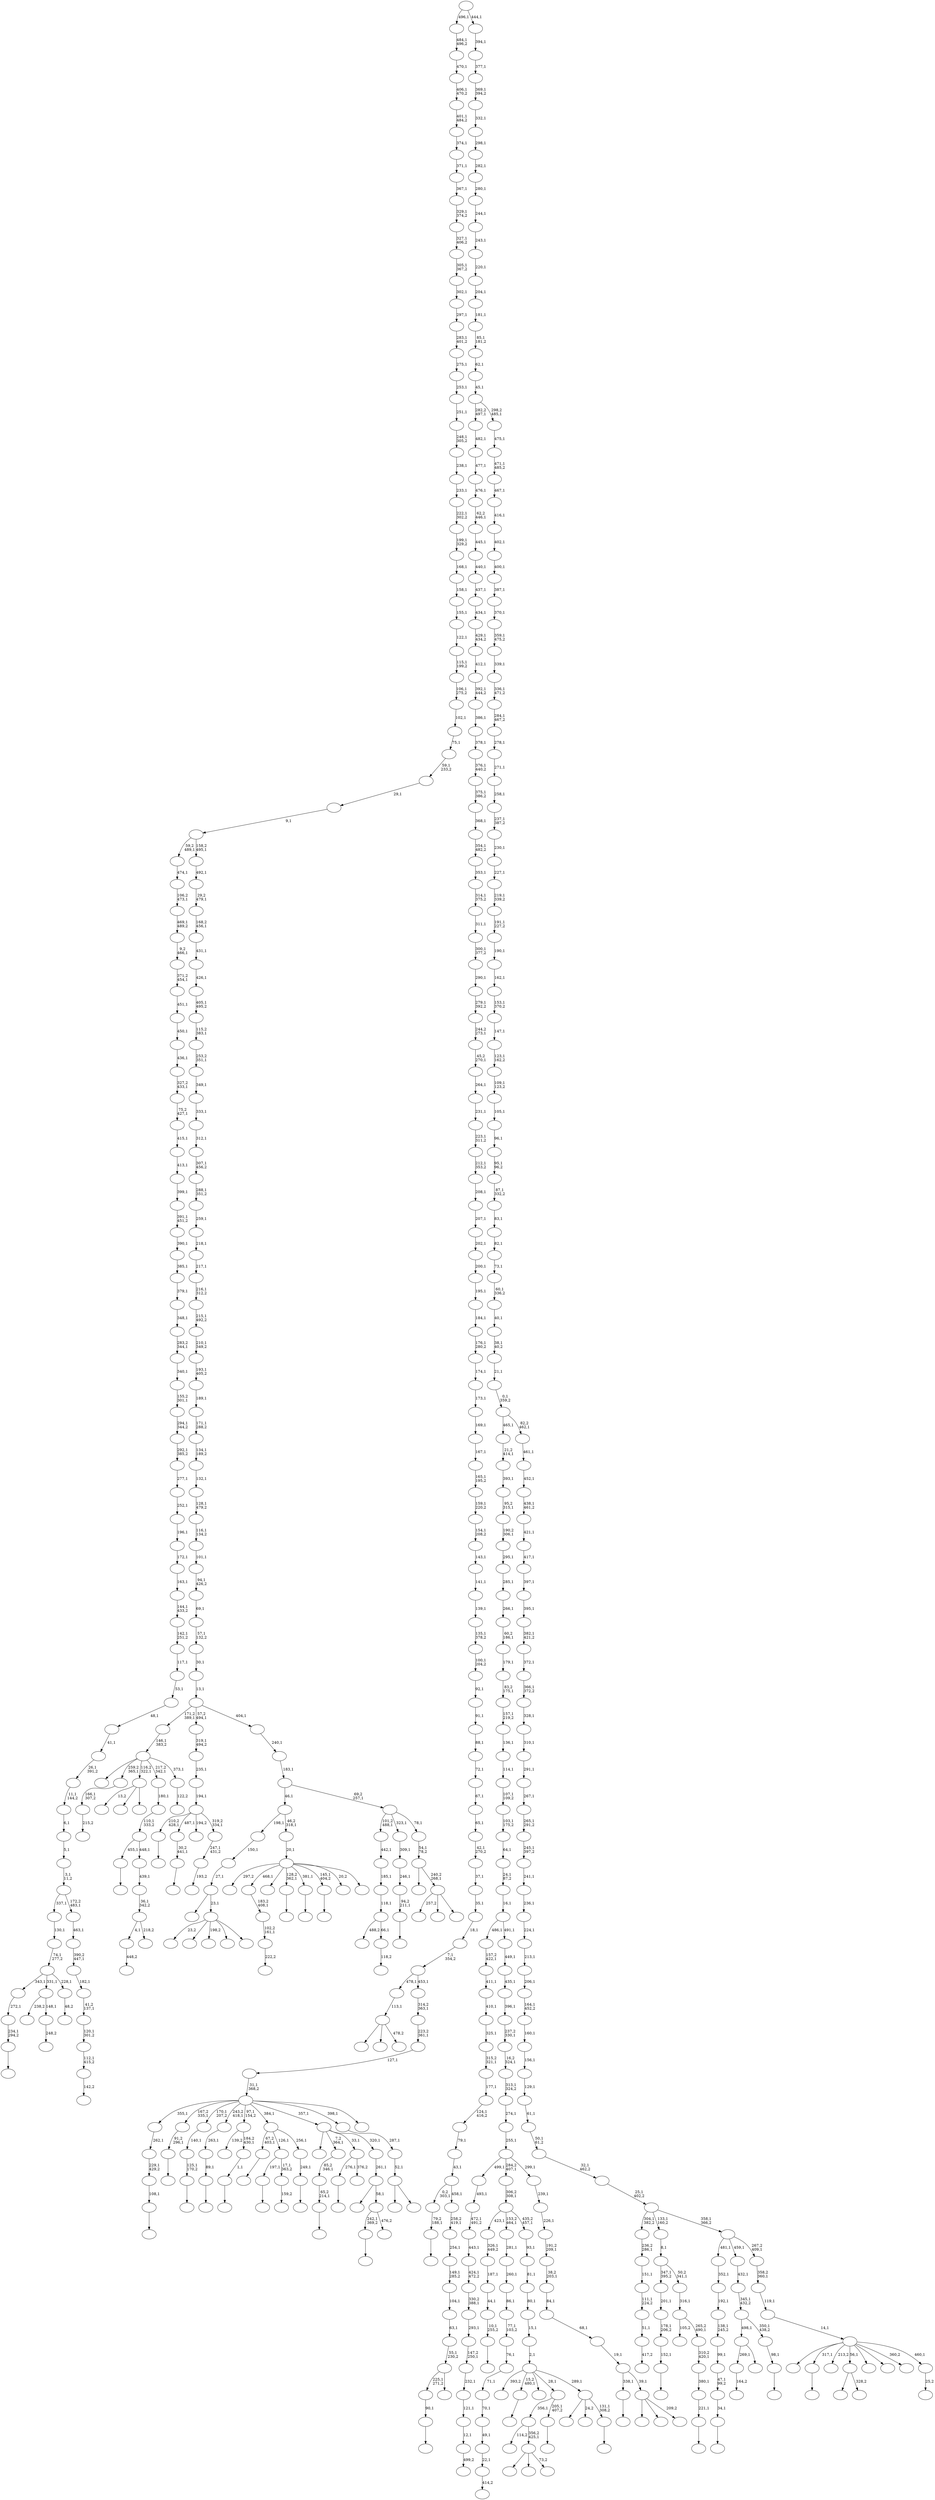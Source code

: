 digraph T {
	600 [label=""]
	599 [label=""]
	598 [label=""]
	597 [label=""]
	596 [label=""]
	595 [label=""]
	594 [label=""]
	593 [label=""]
	592 [label=""]
	591 [label=""]
	590 [label=""]
	589 [label=""]
	588 [label=""]
	587 [label=""]
	586 [label=""]
	585 [label=""]
	584 [label=""]
	583 [label=""]
	582 [label=""]
	581 [label=""]
	580 [label=""]
	579 [label=""]
	578 [label=""]
	577 [label=""]
	576 [label=""]
	575 [label=""]
	574 [label=""]
	573 [label=""]
	572 [label=""]
	571 [label=""]
	570 [label=""]
	569 [label=""]
	568 [label=""]
	567 [label=""]
	566 [label=""]
	565 [label=""]
	564 [label=""]
	563 [label=""]
	562 [label=""]
	561 [label=""]
	560 [label=""]
	559 [label=""]
	558 [label=""]
	557 [label=""]
	556 [label=""]
	555 [label=""]
	554 [label=""]
	553 [label=""]
	552 [label=""]
	551 [label=""]
	550 [label=""]
	549 [label=""]
	548 [label=""]
	547 [label=""]
	546 [label=""]
	545 [label=""]
	544 [label=""]
	543 [label=""]
	542 [label=""]
	541 [label=""]
	540 [label=""]
	539 [label=""]
	538 [label=""]
	537 [label=""]
	536 [label=""]
	535 [label=""]
	534 [label=""]
	533 [label=""]
	532 [label=""]
	531 [label=""]
	530 [label=""]
	529 [label=""]
	528 [label=""]
	527 [label=""]
	526 [label=""]
	525 [label=""]
	524 [label=""]
	523 [label=""]
	522 [label=""]
	521 [label=""]
	520 [label=""]
	519 [label=""]
	518 [label=""]
	517 [label=""]
	516 [label=""]
	515 [label=""]
	514 [label=""]
	513 [label=""]
	512 [label=""]
	511 [label=""]
	510 [label=""]
	509 [label=""]
	508 [label=""]
	507 [label=""]
	506 [label=""]
	505 [label=""]
	504 [label=""]
	503 [label=""]
	502 [label=""]
	501 [label=""]
	500 [label=""]
	499 [label=""]
	498 [label=""]
	497 [label=""]
	496 [label=""]
	495 [label=""]
	494 [label=""]
	493 [label=""]
	492 [label=""]
	491 [label=""]
	490 [label=""]
	489 [label=""]
	488 [label=""]
	487 [label=""]
	486 [label=""]
	485 [label=""]
	484 [label=""]
	483 [label=""]
	482 [label=""]
	481 [label=""]
	480 [label=""]
	479 [label=""]
	478 [label=""]
	477 [label=""]
	476 [label=""]
	475 [label=""]
	474 [label=""]
	473 [label=""]
	472 [label=""]
	471 [label=""]
	470 [label=""]
	469 [label=""]
	468 [label=""]
	467 [label=""]
	466 [label=""]
	465 [label=""]
	464 [label=""]
	463 [label=""]
	462 [label=""]
	461 [label=""]
	460 [label=""]
	459 [label=""]
	458 [label=""]
	457 [label=""]
	456 [label=""]
	455 [label=""]
	454 [label=""]
	453 [label=""]
	452 [label=""]
	451 [label=""]
	450 [label=""]
	449 [label=""]
	448 [label=""]
	447 [label=""]
	446 [label=""]
	445 [label=""]
	444 [label=""]
	443 [label=""]
	442 [label=""]
	441 [label=""]
	440 [label=""]
	439 [label=""]
	438 [label=""]
	437 [label=""]
	436 [label=""]
	435 [label=""]
	434 [label=""]
	433 [label=""]
	432 [label=""]
	431 [label=""]
	430 [label=""]
	429 [label=""]
	428 [label=""]
	427 [label=""]
	426 [label=""]
	425 [label=""]
	424 [label=""]
	423 [label=""]
	422 [label=""]
	421 [label=""]
	420 [label=""]
	419 [label=""]
	418 [label=""]
	417 [label=""]
	416 [label=""]
	415 [label=""]
	414 [label=""]
	413 [label=""]
	412 [label=""]
	411 [label=""]
	410 [label=""]
	409 [label=""]
	408 [label=""]
	407 [label=""]
	406 [label=""]
	405 [label=""]
	404 [label=""]
	403 [label=""]
	402 [label=""]
	401 [label=""]
	400 [label=""]
	399 [label=""]
	398 [label=""]
	397 [label=""]
	396 [label=""]
	395 [label=""]
	394 [label=""]
	393 [label=""]
	392 [label=""]
	391 [label=""]
	390 [label=""]
	389 [label=""]
	388 [label=""]
	387 [label=""]
	386 [label=""]
	385 [label=""]
	384 [label=""]
	383 [label=""]
	382 [label=""]
	381 [label=""]
	380 [label=""]
	379 [label=""]
	378 [label=""]
	377 [label=""]
	376 [label=""]
	375 [label=""]
	374 [label=""]
	373 [label=""]
	372 [label=""]
	371 [label=""]
	370 [label=""]
	369 [label=""]
	368 [label=""]
	367 [label=""]
	366 [label=""]
	365 [label=""]
	364 [label=""]
	363 [label=""]
	362 [label=""]
	361 [label=""]
	360 [label=""]
	359 [label=""]
	358 [label=""]
	357 [label=""]
	356 [label=""]
	355 [label=""]
	354 [label=""]
	353 [label=""]
	352 [label=""]
	351 [label=""]
	350 [label=""]
	349 [label=""]
	348 [label=""]
	347 [label=""]
	346 [label=""]
	345 [label=""]
	344 [label=""]
	343 [label=""]
	342 [label=""]
	341 [label=""]
	340 [label=""]
	339 [label=""]
	338 [label=""]
	337 [label=""]
	336 [label=""]
	335 [label=""]
	334 [label=""]
	333 [label=""]
	332 [label=""]
	331 [label=""]
	330 [label=""]
	329 [label=""]
	328 [label=""]
	327 [label=""]
	326 [label=""]
	325 [label=""]
	324 [label=""]
	323 [label=""]
	322 [label=""]
	321 [label=""]
	320 [label=""]
	319 [label=""]
	318 [label=""]
	317 [label=""]
	316 [label=""]
	315 [label=""]
	314 [label=""]
	313 [label=""]
	312 [label=""]
	311 [label=""]
	310 [label=""]
	309 [label=""]
	308 [label=""]
	307 [label=""]
	306 [label=""]
	305 [label=""]
	304 [label=""]
	303 [label=""]
	302 [label=""]
	301 [label=""]
	300 [label=""]
	299 [label=""]
	298 [label=""]
	297 [label=""]
	296 [label=""]
	295 [label=""]
	294 [label=""]
	293 [label=""]
	292 [label=""]
	291 [label=""]
	290 [label=""]
	289 [label=""]
	288 [label=""]
	287 [label=""]
	286 [label=""]
	285 [label=""]
	284 [label=""]
	283 [label=""]
	282 [label=""]
	281 [label=""]
	280 [label=""]
	279 [label=""]
	278 [label=""]
	277 [label=""]
	276 [label=""]
	275 [label=""]
	274 [label=""]
	273 [label=""]
	272 [label=""]
	271 [label=""]
	270 [label=""]
	269 [label=""]
	268 [label=""]
	267 [label=""]
	266 [label=""]
	265 [label=""]
	264 [label=""]
	263 [label=""]
	262 [label=""]
	261 [label=""]
	260 [label=""]
	259 [label=""]
	258 [label=""]
	257 [label=""]
	256 [label=""]
	255 [label=""]
	254 [label=""]
	253 [label=""]
	252 [label=""]
	251 [label=""]
	250 [label=""]
	249 [label=""]
	248 [label=""]
	247 [label=""]
	246 [label=""]
	245 [label=""]
	244 [label=""]
	243 [label=""]
	242 [label=""]
	241 [label=""]
	240 [label=""]
	239 [label=""]
	238 [label=""]
	237 [label=""]
	236 [label=""]
	235 [label=""]
	234 [label=""]
	233 [label=""]
	232 [label=""]
	231 [label=""]
	230 [label=""]
	229 [label=""]
	228 [label=""]
	227 [label=""]
	226 [label=""]
	225 [label=""]
	224 [label=""]
	223 [label=""]
	222 [label=""]
	221 [label=""]
	220 [label=""]
	219 [label=""]
	218 [label=""]
	217 [label=""]
	216 [label=""]
	215 [label=""]
	214 [label=""]
	213 [label=""]
	212 [label=""]
	211 [label=""]
	210 [label=""]
	209 [label=""]
	208 [label=""]
	207 [label=""]
	206 [label=""]
	205 [label=""]
	204 [label=""]
	203 [label=""]
	202 [label=""]
	201 [label=""]
	200 [label=""]
	199 [label=""]
	198 [label=""]
	197 [label=""]
	196 [label=""]
	195 [label=""]
	194 [label=""]
	193 [label=""]
	192 [label=""]
	191 [label=""]
	190 [label=""]
	189 [label=""]
	188 [label=""]
	187 [label=""]
	186 [label=""]
	185 [label=""]
	184 [label=""]
	183 [label=""]
	182 [label=""]
	181 [label=""]
	180 [label=""]
	179 [label=""]
	178 [label=""]
	177 [label=""]
	176 [label=""]
	175 [label=""]
	174 [label=""]
	173 [label=""]
	172 [label=""]
	171 [label=""]
	170 [label=""]
	169 [label=""]
	168 [label=""]
	167 [label=""]
	166 [label=""]
	165 [label=""]
	164 [label=""]
	163 [label=""]
	162 [label=""]
	161 [label=""]
	160 [label=""]
	159 [label=""]
	158 [label=""]
	157 [label=""]
	156 [label=""]
	155 [label=""]
	154 [label=""]
	153 [label=""]
	152 [label=""]
	151 [label=""]
	150 [label=""]
	149 [label=""]
	148 [label=""]
	147 [label=""]
	146 [label=""]
	145 [label=""]
	144 [label=""]
	143 [label=""]
	142 [label=""]
	141 [label=""]
	140 [label=""]
	139 [label=""]
	138 [label=""]
	137 [label=""]
	136 [label=""]
	135 [label=""]
	134 [label=""]
	133 [label=""]
	132 [label=""]
	131 [label=""]
	130 [label=""]
	129 [label=""]
	128 [label=""]
	127 [label=""]
	126 [label=""]
	125 [label=""]
	124 [label=""]
	123 [label=""]
	122 [label=""]
	121 [label=""]
	120 [label=""]
	119 [label=""]
	118 [label=""]
	117 [label=""]
	116 [label=""]
	115 [label=""]
	114 [label=""]
	113 [label=""]
	112 [label=""]
	111 [label=""]
	110 [label=""]
	109 [label=""]
	108 [label=""]
	107 [label=""]
	106 [label=""]
	105 [label=""]
	104 [label=""]
	103 [label=""]
	102 [label=""]
	101 [label=""]
	100 [label=""]
	99 [label=""]
	98 [label=""]
	97 [label=""]
	96 [label=""]
	95 [label=""]
	94 [label=""]
	93 [label=""]
	92 [label=""]
	91 [label=""]
	90 [label=""]
	89 [label=""]
	88 [label=""]
	87 [label=""]
	86 [label=""]
	85 [label=""]
	84 [label=""]
	83 [label=""]
	82 [label=""]
	81 [label=""]
	80 [label=""]
	79 [label=""]
	78 [label=""]
	77 [label=""]
	76 [label=""]
	75 [label=""]
	74 [label=""]
	73 [label=""]
	72 [label=""]
	71 [label=""]
	70 [label=""]
	69 [label=""]
	68 [label=""]
	67 [label=""]
	66 [label=""]
	65 [label=""]
	64 [label=""]
	63 [label=""]
	62 [label=""]
	61 [label=""]
	60 [label=""]
	59 [label=""]
	58 [label=""]
	57 [label=""]
	56 [label=""]
	55 [label=""]
	54 [label=""]
	53 [label=""]
	52 [label=""]
	51 [label=""]
	50 [label=""]
	49 [label=""]
	48 [label=""]
	47 [label=""]
	46 [label=""]
	45 [label=""]
	44 [label=""]
	43 [label=""]
	42 [label=""]
	41 [label=""]
	40 [label=""]
	39 [label=""]
	38 [label=""]
	37 [label=""]
	36 [label=""]
	35 [label=""]
	34 [label=""]
	33 [label=""]
	32 [label=""]
	31 [label=""]
	30 [label=""]
	29 [label=""]
	28 [label=""]
	27 [label=""]
	26 [label=""]
	25 [label=""]
	24 [label=""]
	23 [label=""]
	22 [label=""]
	21 [label=""]
	20 [label=""]
	19 [label=""]
	18 [label=""]
	17 [label=""]
	16 [label=""]
	15 [label=""]
	14 [label=""]
	13 [label=""]
	12 [label=""]
	11 [label=""]
	10 [label=""]
	9 [label=""]
	8 [label=""]
	7 [label=""]
	6 [label=""]
	5 [label=""]
	4 [label=""]
	3 [label=""]
	2 [label=""]
	1 [label=""]
	0 [label=""]
	598 -> 599 [label=""]
	592 -> 593 [label="448,2"]
	586 -> 587 [label=""]
	585 -> 586 [label="152,1"]
	584 -> 585 [label="178,1\n206,2"]
	583 -> 584 [label="201,1"]
	581 -> 582 [label=""]
	580 -> 581 [label="108,1"]
	579 -> 580 [label="229,1\n429,2"]
	578 -> 579 [label="262,1"]
	575 -> 576 [label=""]
	574 -> 575 [label="91,2\n296,1"]
	572 -> 573 [label=""]
	571 -> 572 [label="125,1\n170,2"]
	570 -> 571 [label="140,1"]
	568 -> 569 [label="164,2"]
	566 -> 567 [label=""]
	563 -> 564 [label=""]
	560 -> 568 [label="269,1"]
	560 -> 561 [label=""]
	558 -> 559 [label=""]
	554 -> 555 [label=""]
	551 -> 552 [label=""]
	550 -> 551 [label="79,2\n188,1"]
	548 -> 549 [label=""]
	547 -> 548 [label="10,1\n255,2"]
	546 -> 547 [label="44,1"]
	545 -> 546 [label="187,1"]
	544 -> 545 [label="326,1\n449,2"]
	542 -> 543 [label=""]
	541 -> 542 [label="234,1\n294,2"]
	540 -> 541 [label="272,1"]
	538 -> 539 [label="414,2"]
	537 -> 538 [label="22,1"]
	536 -> 537 [label="49,1"]
	535 -> 536 [label="70,1"]
	534 -> 535 [label="71,1"]
	533 -> 534 [label="76,1"]
	532 -> 533 [label="77,1\n103,2"]
	531 -> 532 [label="86,1"]
	530 -> 531 [label="260,1"]
	529 -> 530 [label="281,1"]
	526 -> 527 [label=""]
	525 -> 526 [label="89,1"]
	524 -> 525 [label="263,1"]
	522 -> 523 [label=""]
	521 -> 522 [label="65,2\n214,1"]
	520 -> 521 [label="85,2\n346,1"]
	518 -> 519 [label=""]
	517 -> 518 [label="34,1"]
	516 -> 517 [label="47,1\n99,2"]
	515 -> 516 [label="99,1"]
	514 -> 515 [label="138,1\n245,2"]
	513 -> 514 [label="192,1"]
	512 -> 513 [label="352,1"]
	510 -> 511 [label="417,2"]
	509 -> 510 [label="51,1"]
	508 -> 509 [label="111,1\n224,2"]
	507 -> 508 [label="151,1"]
	506 -> 507 [label="236,2\n286,1"]
	504 -> 505 [label=""]
	501 -> 502 [label="222,2"]
	500 -> 501 [label="102,2\n161,1"]
	499 -> 500 [label="183,2\n408,1"]
	495 -> 496 [label="159,2"]
	494 -> 598 [label="197,1"]
	494 -> 495 [label="17,1\n363,2"]
	492 -> 493 [label=""]
	491 -> 492 [label="1,1"]
	490 -> 600 [label="139,2"]
	490 -> 491 [label="184,2\n430,1"]
	486 -> 487 [label=""]
	484 -> 485 [label=""]
	483 -> 484 [label="98,1"]
	482 -> 560 [label="498,1"]
	482 -> 483 [label="350,1\n438,2"]
	481 -> 482 [label="345,1\n432,2"]
	480 -> 481 [label="432,1"]
	477 -> 554 [label="276,1"]
	477 -> 478 [label="376,2"]
	475 -> 476 [label=""]
	474 -> 475 [label="249,1"]
	473 -> 504 [label="67,2\n403,1"]
	473 -> 494 [label="126,1"]
	473 -> 474 [label="256,1"]
	471 -> 472 [label="215,2"]
	470 -> 471 [label="166,1\n307,2"]
	468 -> 565 [label="13,2"]
	468 -> 553 [label=""]
	468 -> 469 [label=""]
	464 -> 566 [label="242,1\n369,2"]
	464 -> 465 [label="476,2"]
	463 -> 497 [label=""]
	463 -> 464 [label="58,1"]
	462 -> 463 [label="261,1"]
	461 -> 588 [label=""]
	461 -> 520 [label="7,2\n364,1"]
	461 -> 477 [label="33,1"]
	461 -> 462 [label="320,1"]
	458 -> 528 [label=""]
	458 -> 488 [label=""]
	458 -> 459 [label="73,2"]
	457 -> 591 [label="114,2"]
	457 -> 458 [label="356,2\n425,1"]
	455 -> 456 [label="499,2"]
	454 -> 455 [label="12,1"]
	453 -> 454 [label="121,1"]
	452 -> 453 [label="232,1"]
	451 -> 452 [label="147,2\n250,1"]
	450 -> 451 [label="293,1"]
	449 -> 450 [label="330,2\n388,1"]
	448 -> 449 [label="424,1\n472,2"]
	447 -> 448 [label="443,1"]
	446 -> 447 [label="472,1\n491,2"]
	445 -> 446 [label="493,1"]
	443 -> 562 [label=""]
	443 -> 444 [label=""]
	442 -> 443 [label="52,1"]
	441 -> 442 [label="287,1"]
	438 -> 439 [label=""]
	436 -> 592 [label="4,1"]
	436 -> 437 [label="218,2"]
	435 -> 436 [label="36,1\n342,2"]
	434 -> 435 [label="439,1"]
	433 -> 558 [label="455,1"]
	433 -> 434 [label="448,1"]
	432 -> 433 [label="110,1\n333,2"]
	431 -> 432 [label="180,1"]
	429 -> 430 [label="118,2"]
	428 -> 589 [label="488,2"]
	428 -> 429 [label="66,1"]
	427 -> 428 [label="118,1"]
	426 -> 427 [label="185,1"]
	425 -> 426 [label="442,1"]
	423 -> 424 [label="122,2"]
	422 -> 489 [label=""]
	422 -> 470 [label="259,2\n365,1"]
	422 -> 468 [label="116,2\n322,1"]
	422 -> 431 [label="217,2\n342,1"]
	422 -> 423 [label="373,1"]
	421 -> 422 [label="146,1\n383,2"]
	419 -> 420 [label=""]
	417 -> 418 [label=""]
	415 -> 416 [label=""]
	413 -> 414 [label=""]
	412 -> 457 [label="356,1"]
	412 -> 413 [label="205,1\n407,2"]
	410 -> 411 [label=""]
	409 -> 410 [label="30,2\n441,1"]
	407 -> 503 [label=""]
	407 -> 479 [label=""]
	407 -> 408 [label="478,2"]
	406 -> 407 [label="113,1"]
	404 -> 405 [label=""]
	403 -> 404 [label="94,2\n211,1"]
	402 -> 403 [label="246,1"]
	401 -> 402 [label="309,1"]
	398 -> 399 [label="248,2"]
	397 -> 557 [label="238,2"]
	397 -> 398 [label="148,1"]
	391 -> 392 [label=""]
	389 -> 393 [label=""]
	389 -> 390 [label="328,2"]
	387 -> 388 [label=""]
	386 -> 595 [label=""]
	386 -> 400 [label="24,2"]
	386 -> 387 [label="131,1\n308,2"]
	385 -> 577 [label="393,2"]
	385 -> 486 [label="15,2\n480,1"]
	385 -> 440 [label=""]
	385 -> 412 [label="28,1"]
	385 -> 386 [label="289,1"]
	384 -> 385 [label="2,1"]
	383 -> 384 [label="15,1"]
	382 -> 383 [label="80,1"]
	381 -> 382 [label="81,1"]
	380 -> 381 [label="93,1"]
	379 -> 544 [label="423,1"]
	379 -> 529 [label="153,2\n464,1"]
	379 -> 380 [label="435,2\n457,1"]
	378 -> 379 [label="306,2\n308,1"]
	376 -> 377 [label="193,2"]
	375 -> 376 [label="247,1\n431,2"]
	374 -> 563 [label="210,2\n428,1"]
	374 -> 409 [label="487,1"]
	374 -> 396 [label="194,2"]
	374 -> 375 [label="319,2\n334,1"]
	373 -> 374 [label="194,1"]
	372 -> 373 [label="235,1"]
	371 -> 372 [label="319,1\n494,2"]
	369 -> 370 [label="48,2"]
	368 -> 540 [label="343,1"]
	368 -> 397 [label="331,1"]
	368 -> 369 [label="228,1"]
	367 -> 368 [label="74,1\n277,2"]
	366 -> 367 [label="130,1"]
	364 -> 365 [label="142,2"]
	363 -> 364 [label="112,1\n415,2"]
	362 -> 363 [label="120,1\n301,2"]
	361 -> 362 [label="41,2\n137,1"]
	360 -> 361 [label="182,1"]
	359 -> 360 [label="390,2\n447,1"]
	358 -> 359 [label="463,1"]
	357 -> 366 [label="337,1"]
	357 -> 358 [label="172,2\n483,1"]
	356 -> 357 [label="3,1\n11,2"]
	355 -> 356 [label="5,1"]
	354 -> 355 [label="6,1"]
	353 -> 354 [label="11,1\n144,2"]
	352 -> 353 [label="26,1\n391,2"]
	351 -> 352 [label="41,1"]
	350 -> 351 [label="48,1"]
	349 -> 350 [label="53,1"]
	348 -> 349 [label="117,1"]
	347 -> 348 [label="142,1\n251,2"]
	346 -> 347 [label="144,1\n433,2"]
	345 -> 346 [label="163,1"]
	344 -> 345 [label="172,1"]
	343 -> 344 [label="196,1"]
	342 -> 343 [label="252,1"]
	341 -> 342 [label="277,1"]
	340 -> 341 [label="292,1\n385,2"]
	339 -> 340 [label="294,1\n344,2"]
	338 -> 339 [label="155,2\n301,1"]
	337 -> 338 [label="340,1"]
	336 -> 337 [label="283,2\n344,1"]
	335 -> 336 [label="348,1"]
	334 -> 335 [label="379,1"]
	333 -> 334 [label="385,1"]
	332 -> 333 [label="390,1"]
	331 -> 332 [label="391,1\n451,2"]
	330 -> 331 [label="399,1"]
	329 -> 330 [label="413,1"]
	328 -> 329 [label="415,1"]
	327 -> 328 [label="75,2\n427,1"]
	326 -> 327 [label="327,2\n433,1"]
	325 -> 326 [label="436,1"]
	324 -> 325 [label="450,1"]
	323 -> 324 [label="451,1"]
	322 -> 323 [label="371,2\n454,1"]
	321 -> 322 [label="9,2\n466,1"]
	320 -> 321 [label="469,1\n489,2"]
	319 -> 320 [label="106,2\n473,1"]
	318 -> 319 [label="474,1"]
	314 -> 315 [label=""]
	313 -> 314 [label="90,1"]
	309 -> 310 [label=""]
	308 -> 309 [label="221,1"]
	307 -> 308 [label="380,1"]
	306 -> 307 [label="310,2\n420,1"]
	305 -> 596 [label="105,2"]
	305 -> 306 [label="265,2\n490,1"]
	304 -> 305 [label="316,1"]
	303 -> 583 [label="347,1\n395,2"]
	303 -> 304 [label="50,2\n341,1"]
	302 -> 303 [label="8,1"]
	298 -> 313 [label="225,1\n271,2"]
	298 -> 299 [label=""]
	297 -> 298 [label="55,1\n230,2"]
	296 -> 297 [label="63,1"]
	295 -> 296 [label="104,1"]
	294 -> 295 [label="149,1\n285,2"]
	293 -> 294 [label="254,1"]
	292 -> 293 [label="258,2\n419,1"]
	291 -> 550 [label="0,2\n303,1"]
	291 -> 292 [label="458,1"]
	290 -> 291 [label="43,1"]
	289 -> 290 [label="79,1"]
	288 -> 289 [label="124,1\n416,2"]
	287 -> 288 [label="177,1"]
	286 -> 287 [label="315,2\n321,1"]
	285 -> 286 [label="325,1"]
	284 -> 285 [label="410,1"]
	283 -> 284 [label="411,1"]
	282 -> 283 [label="157,2\n422,1"]
	280 -> 556 [label="23,2"]
	280 -> 467 [label=""]
	280 -> 466 [label="198,2"]
	280 -> 316 [label=""]
	280 -> 281 [label=""]
	279 -> 394 [label=""]
	279 -> 280 [label="23,1"]
	278 -> 279 [label="27,1"]
	277 -> 278 [label="150,1"]
	273 -> 317 [label=""]
	273 -> 275 [label=""]
	273 -> 274 [label="209,2"]
	272 -> 415 [label="338,1"]
	272 -> 273 [label="39,1"]
	271 -> 272 [label="19,1"]
	270 -> 271 [label="68,1"]
	269 -> 270 [label="84,1"]
	268 -> 269 [label="38,2\n203,1"]
	267 -> 268 [label="191,2\n209,1"]
	266 -> 267 [label="226,1"]
	265 -> 266 [label="239,1"]
	264 -> 445 [label="499,1"]
	264 -> 378 [label="284,2\n407,1"]
	264 -> 265 [label="299,1"]
	263 -> 264 [label="255,1"]
	262 -> 263 [label="274,1"]
	261 -> 262 [label="313,1\n324,2"]
	260 -> 261 [label="16,2\n324,1"]
	259 -> 260 [label="237,2\n330,1"]
	258 -> 259 [label="396,1"]
	257 -> 258 [label="435,1"]
	256 -> 257 [label="449,1"]
	255 -> 282 [label="486,1"]
	255 -> 256 [label="491,1"]
	254 -> 255 [label="16,1"]
	253 -> 254 [label="24,1\n87,2"]
	252 -> 253 [label="64,1"]
	251 -> 252 [label="103,1\n175,2"]
	250 -> 251 [label="107,1\n109,2"]
	249 -> 250 [label="114,1"]
	248 -> 249 [label="136,1"]
	247 -> 248 [label="157,1\n219,2"]
	246 -> 247 [label="83,2\n175,1"]
	245 -> 246 [label="179,1"]
	244 -> 245 [label="60,2\n186,1"]
	243 -> 244 [label="266,1"]
	242 -> 243 [label="285,1"]
	241 -> 242 [label="295,1"]
	240 -> 241 [label="190,2\n306,1"]
	239 -> 240 [label="95,2\n315,1"]
	238 -> 239 [label="393,1"]
	237 -> 238 [label="21,2\n414,1"]
	235 -> 594 [label="297,2"]
	235 -> 499 [label="468,1"]
	235 -> 460 [label=""]
	235 -> 438 [label="128,2\n362,1"]
	235 -> 419 [label="381,1"]
	235 -> 391 [label="145,1\n404,2"]
	235 -> 276 [label="20,2"]
	235 -> 236 [label=""]
	234 -> 235 [label="20,1"]
	233 -> 277 [label="198,1"]
	233 -> 234 [label="46,2\n318,1"]
	231 -> 597 [label="257,2"]
	231 -> 498 [label=""]
	231 -> 232 [label=""]
	230 -> 301 [label=""]
	230 -> 231 [label="240,2\n268,1"]
	229 -> 230 [label="54,1\n78,2"]
	228 -> 425 [label="101,2\n488,1"]
	228 -> 401 [label="323,1"]
	228 -> 229 [label="78,1"]
	227 -> 233 [label="46,1"]
	227 -> 228 [label="69,2\n257,1"]
	226 -> 227 [label="183,1"]
	225 -> 226 [label="240,1"]
	224 -> 421 [label="171,2\n389,1"]
	224 -> 371 [label="57,2\n494,1"]
	224 -> 225 [label="404,1"]
	223 -> 224 [label="13,1"]
	222 -> 223 [label="30,1"]
	221 -> 222 [label="57,1\n132,2"]
	220 -> 221 [label="69,1"]
	219 -> 220 [label="94,1\n426,2"]
	218 -> 219 [label="101,1"]
	217 -> 218 [label="116,1\n134,2"]
	216 -> 217 [label="128,1\n479,2"]
	215 -> 216 [label="132,1"]
	214 -> 215 [label="134,1\n189,2"]
	213 -> 214 [label="171,1\n288,2"]
	212 -> 213 [label="189,1"]
	211 -> 212 [label="193,1\n405,2"]
	210 -> 211 [label="210,1\n349,2"]
	209 -> 210 [label="215,1\n492,2"]
	208 -> 209 [label="216,1\n312,2"]
	207 -> 208 [label="217,1"]
	206 -> 207 [label="218,1"]
	205 -> 206 [label="259,1"]
	204 -> 205 [label="288,1\n351,2"]
	203 -> 204 [label="307,1\n456,2"]
	202 -> 203 [label="312,1"]
	201 -> 202 [label="333,1"]
	200 -> 201 [label="349,1"]
	199 -> 200 [label="253,2\n351,1"]
	198 -> 199 [label="115,2\n383,1"]
	197 -> 198 [label="405,1\n495,2"]
	196 -> 197 [label="426,1"]
	195 -> 196 [label="431,1"]
	194 -> 195 [label="168,2\n456,1"]
	193 -> 194 [label="29,2\n479,1"]
	192 -> 193 [label="492,1"]
	191 -> 318 [label="59,2\n489,1"]
	191 -> 192 [label="158,2\n495,1"]
	190 -> 191 [label="9,1"]
	189 -> 190 [label="29,1"]
	188 -> 189 [label="59,1\n233,2"]
	187 -> 188 [label="75,1"]
	186 -> 187 [label="102,1"]
	185 -> 186 [label="106,1\n275,2"]
	184 -> 185 [label="115,1\n199,2"]
	183 -> 184 [label="122,1"]
	182 -> 183 [label="155,1"]
	181 -> 182 [label="158,1"]
	180 -> 181 [label="168,1"]
	179 -> 180 [label="199,1\n329,2"]
	178 -> 179 [label="222,1\n302,2"]
	177 -> 178 [label="233,1"]
	176 -> 177 [label="238,1"]
	175 -> 176 [label="248,1\n305,2"]
	174 -> 175 [label="251,1"]
	173 -> 174 [label="253,1"]
	172 -> 173 [label="275,1"]
	171 -> 172 [label="283,1\n401,2"]
	170 -> 171 [label="297,1"]
	169 -> 170 [label="302,1"]
	168 -> 169 [label="305,1\n367,2"]
	167 -> 168 [label="327,1\n406,2"]
	166 -> 167 [label="329,1\n374,2"]
	165 -> 166 [label="367,1"]
	164 -> 165 [label="371,1"]
	163 -> 164 [label="374,1"]
	162 -> 163 [label="401,1\n484,2"]
	161 -> 162 [label="406,1\n470,2"]
	160 -> 161 [label="470,1"]
	159 -> 160 [label="484,1\n496,2"]
	157 -> 578 [label="355,1"]
	157 -> 574 [label="167,2\n335,1"]
	157 -> 570 [label="170,1\n207,2"]
	157 -> 524 [label="243,2\n418,1"]
	157 -> 490 [label="97,1\n154,2"]
	157 -> 473 [label="384,1"]
	157 -> 461 [label="357,1"]
	157 -> 441 [label="398,1"]
	157 -> 158 [label=""]
	156 -> 157 [label="31,1\n368,2"]
	155 -> 156 [label="127,1"]
	154 -> 155 [label="223,2\n361,1"]
	153 -> 154 [label="314,2\n363,1"]
	152 -> 406 [label="478,1"]
	152 -> 153 [label="453,1"]
	151 -> 152 [label="7,1\n354,2"]
	150 -> 151 [label="18,1"]
	149 -> 150 [label="35,1"]
	148 -> 149 [label="37,1"]
	147 -> 148 [label="42,1\n270,2"]
	146 -> 147 [label="65,1"]
	145 -> 146 [label="67,1"]
	144 -> 145 [label="72,1"]
	143 -> 144 [label="88,1"]
	142 -> 143 [label="91,1"]
	141 -> 142 [label="92,1"]
	140 -> 141 [label="100,1\n204,2"]
	139 -> 140 [label="135,1\n378,2"]
	138 -> 139 [label="139,1"]
	137 -> 138 [label="141,1"]
	136 -> 137 [label="143,1"]
	135 -> 136 [label="154,1\n208,2"]
	134 -> 135 [label="159,1\n220,2"]
	133 -> 134 [label="165,1\n195,2"]
	132 -> 133 [label="167,1"]
	131 -> 132 [label="169,1"]
	130 -> 131 [label="173,1"]
	129 -> 130 [label="174,1"]
	128 -> 129 [label="176,1\n280,2"]
	127 -> 128 [label="184,1"]
	126 -> 127 [label="195,1"]
	125 -> 126 [label="200,1"]
	124 -> 125 [label="202,1"]
	123 -> 124 [label="207,1"]
	122 -> 123 [label="208,1"]
	121 -> 122 [label="212,1\n353,2"]
	120 -> 121 [label="223,1\n311,2"]
	119 -> 120 [label="231,1"]
	118 -> 119 [label="264,1"]
	117 -> 118 [label="45,2\n270,1"]
	116 -> 117 [label="244,2\n273,1"]
	115 -> 116 [label="279,1\n392,2"]
	114 -> 115 [label="290,1"]
	113 -> 114 [label="300,1\n377,2"]
	112 -> 113 [label="311,1"]
	111 -> 112 [label="314,1\n375,2"]
	110 -> 111 [label="353,1"]
	109 -> 110 [label="354,1\n482,2"]
	108 -> 109 [label="368,1"]
	107 -> 108 [label="375,1\n386,2"]
	106 -> 107 [label="376,1\n440,2"]
	105 -> 106 [label="378,1"]
	104 -> 105 [label="386,1"]
	103 -> 104 [label="392,1\n444,2"]
	102 -> 103 [label="412,1"]
	101 -> 102 [label="429,1\n434,2"]
	100 -> 101 [label="434,1"]
	99 -> 100 [label="437,1"]
	98 -> 99 [label="440,1"]
	97 -> 98 [label="445,1"]
	96 -> 97 [label="62,2\n446,1"]
	95 -> 96 [label="476,1"]
	94 -> 95 [label="477,1"]
	93 -> 94 [label="482,1"]
	91 -> 92 [label="25,2"]
	90 -> 590 [label=""]
	90 -> 417 [label="317,1"]
	90 -> 395 [label="213,2"]
	90 -> 389 [label="56,1"]
	90 -> 312 [label=""]
	90 -> 311 [label=""]
	90 -> 300 [label="360,2"]
	90 -> 91 [label="460,1"]
	89 -> 90 [label="14,1"]
	88 -> 89 [label="119,1"]
	87 -> 88 [label="358,2\n360,1"]
	86 -> 512 [label="481,1"]
	86 -> 480 [label="459,1"]
	86 -> 87 [label="267,2\n409,1"]
	85 -> 506 [label="304,1\n382,2"]
	85 -> 302 [label="133,1\n160,2"]
	85 -> 86 [label="358,1\n366,2"]
	84 -> 85 [label="25,1\n402,2"]
	83 -> 84 [label="32,1\n462,2"]
	82 -> 83 [label="50,1\n61,2"]
	81 -> 82 [label="61,1"]
	80 -> 81 [label="129,1"]
	79 -> 80 [label="156,1"]
	78 -> 79 [label="160,1"]
	77 -> 78 [label="164,1\n452,2"]
	76 -> 77 [label="206,1"]
	75 -> 76 [label="213,1"]
	74 -> 75 [label="224,1"]
	73 -> 74 [label="236,1"]
	72 -> 73 [label="241,1"]
	71 -> 72 [label="245,1\n397,2"]
	70 -> 71 [label="265,1\n291,2"]
	69 -> 70 [label="267,1"]
	68 -> 69 [label="291,1"]
	67 -> 68 [label="310,1"]
	66 -> 67 [label="328,1"]
	65 -> 66 [label="366,1\n372,2"]
	64 -> 65 [label="372,1"]
	63 -> 64 [label="382,1\n421,2"]
	62 -> 63 [label="395,1"]
	61 -> 62 [label="397,1"]
	60 -> 61 [label="417,1"]
	59 -> 60 [label="421,1"]
	58 -> 59 [label="438,1\n461,2"]
	57 -> 58 [label="452,1"]
	56 -> 57 [label="461,1"]
	55 -> 237 [label="465,1"]
	55 -> 56 [label="82,2\n462,1"]
	54 -> 55 [label="0,1\n359,2"]
	53 -> 54 [label="21,1"]
	52 -> 53 [label="38,1\n40,2"]
	51 -> 52 [label="40,1"]
	50 -> 51 [label="60,1\n336,2"]
	49 -> 50 [label="73,1"]
	48 -> 49 [label="82,1"]
	47 -> 48 [label="83,1"]
	46 -> 47 [label="87,1\n332,2"]
	45 -> 46 [label="95,1\n96,2"]
	44 -> 45 [label="96,1"]
	43 -> 44 [label="105,1"]
	42 -> 43 [label="109,1\n123,2"]
	41 -> 42 [label="123,1\n162,2"]
	40 -> 41 [label="147,1"]
	39 -> 40 [label="153,1\n370,2"]
	38 -> 39 [label="162,1"]
	37 -> 38 [label="190,1"]
	36 -> 37 [label="191,1\n227,2"]
	35 -> 36 [label="219,1\n339,2"]
	34 -> 35 [label="227,1"]
	33 -> 34 [label="230,1"]
	32 -> 33 [label="237,1\n387,2"]
	31 -> 32 [label="258,1"]
	30 -> 31 [label="271,1"]
	29 -> 30 [label="278,1"]
	28 -> 29 [label="284,1\n467,2"]
	27 -> 28 [label="336,1\n471,2"]
	26 -> 27 [label="339,1"]
	25 -> 26 [label="359,1\n475,2"]
	24 -> 25 [label="370,1"]
	23 -> 24 [label="387,1"]
	22 -> 23 [label="400,1"]
	21 -> 22 [label="402,1"]
	20 -> 21 [label="416,1"]
	19 -> 20 [label="467,1"]
	18 -> 19 [label="471,1\n485,2"]
	17 -> 18 [label="475,1"]
	16 -> 93 [label="282,2\n497,1"]
	16 -> 17 [label="298,2\n485,1"]
	15 -> 16 [label="45,1"]
	14 -> 15 [label="62,1"]
	13 -> 14 [label="85,1\n181,2"]
	12 -> 13 [label="181,1"]
	11 -> 12 [label="204,1"]
	10 -> 11 [label="220,1"]
	9 -> 10 [label="243,1"]
	8 -> 9 [label="244,1"]
	7 -> 8 [label="280,1"]
	6 -> 7 [label="282,1"]
	5 -> 6 [label="298,1"]
	4 -> 5 [label="332,1"]
	3 -> 4 [label="369,1\n394,2"]
	2 -> 3 [label="377,1"]
	1 -> 2 [label="394,1"]
	0 -> 159 [label="496,1"]
	0 -> 1 [label="444,1"]
}
